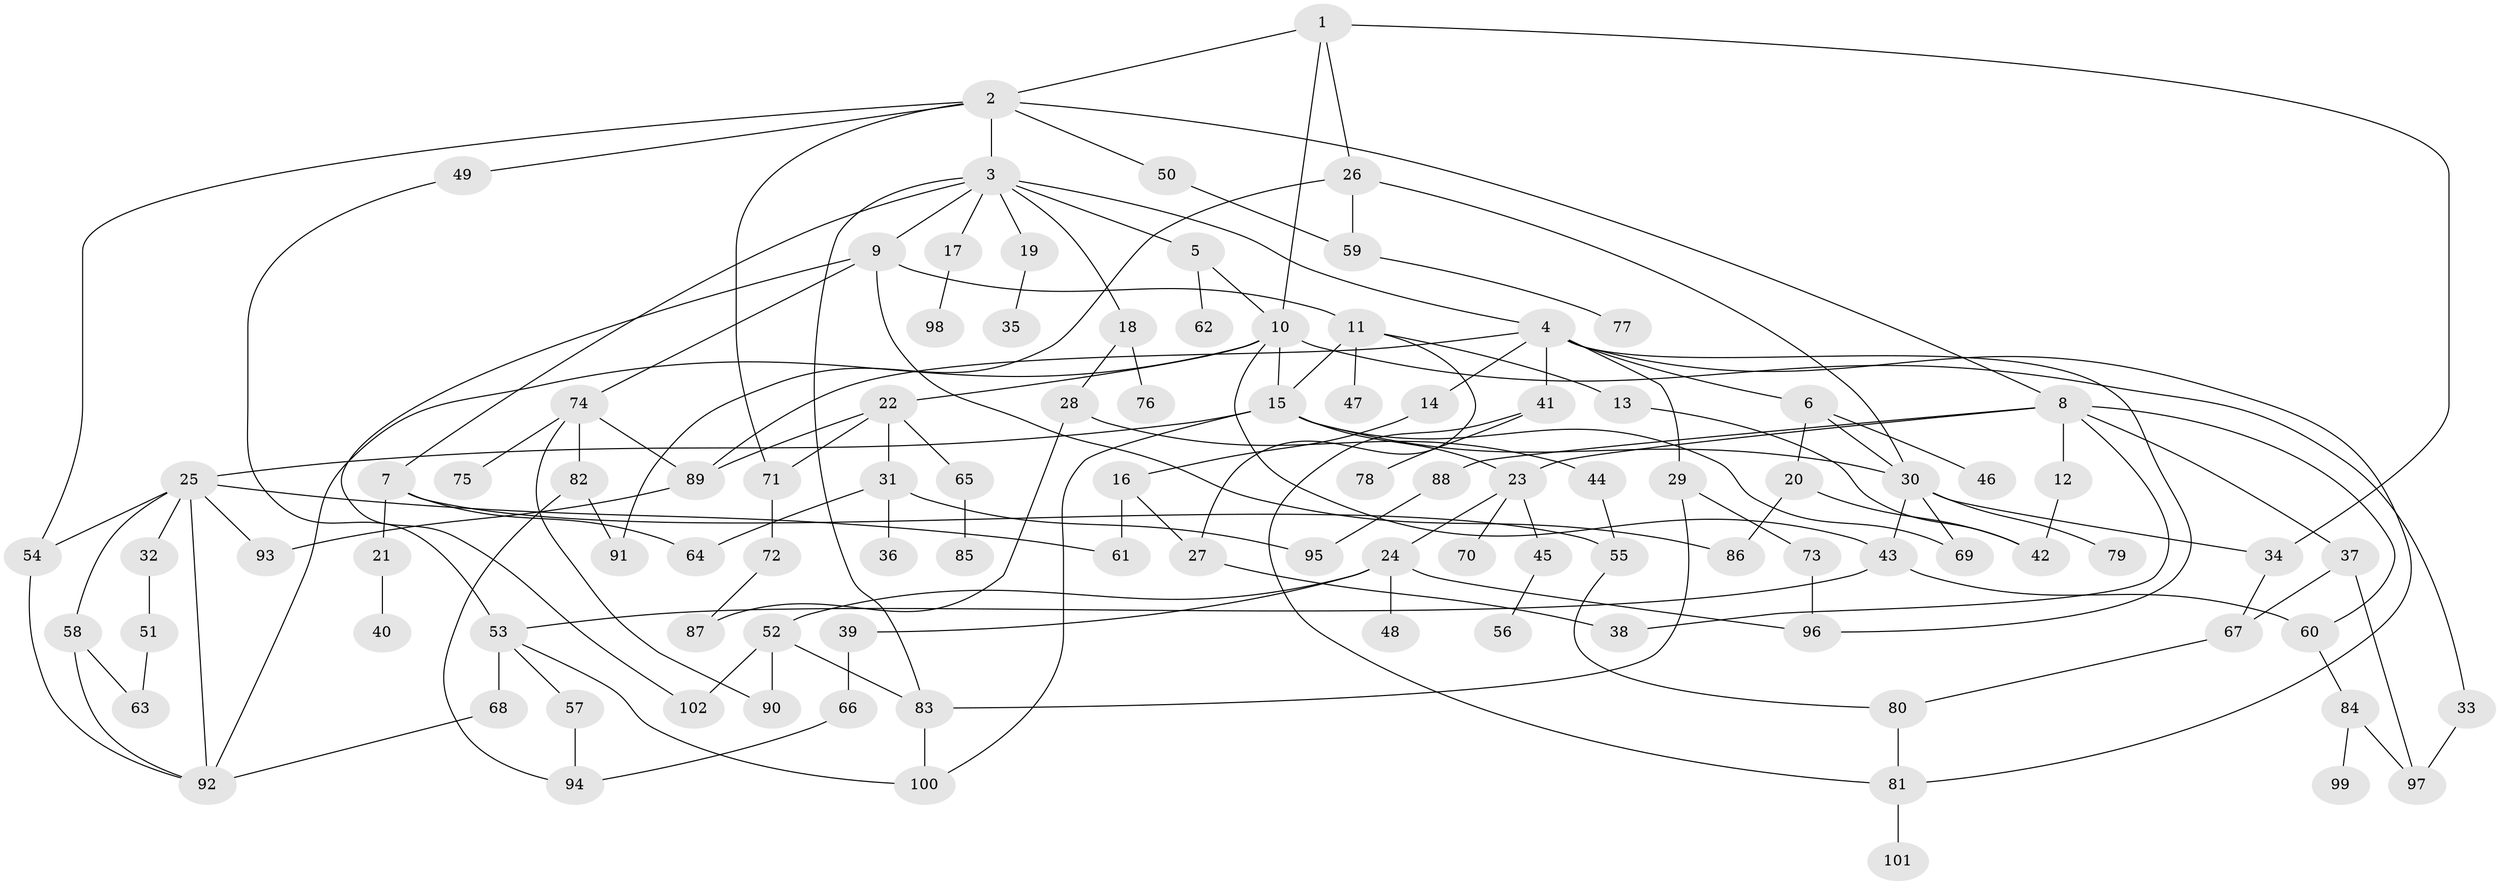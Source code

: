 // coarse degree distribution, {5: 0.1, 2: 0.275, 1: 0.325, 3: 0.075, 4: 0.15, 14: 0.025, 6: 0.025, 10: 0.025}
// Generated by graph-tools (version 1.1) at 2025/45/03/04/25 21:45:19]
// undirected, 102 vertices, 149 edges
graph export_dot {
graph [start="1"]
  node [color=gray90,style=filled];
  1;
  2;
  3;
  4;
  5;
  6;
  7;
  8;
  9;
  10;
  11;
  12;
  13;
  14;
  15;
  16;
  17;
  18;
  19;
  20;
  21;
  22;
  23;
  24;
  25;
  26;
  27;
  28;
  29;
  30;
  31;
  32;
  33;
  34;
  35;
  36;
  37;
  38;
  39;
  40;
  41;
  42;
  43;
  44;
  45;
  46;
  47;
  48;
  49;
  50;
  51;
  52;
  53;
  54;
  55;
  56;
  57;
  58;
  59;
  60;
  61;
  62;
  63;
  64;
  65;
  66;
  67;
  68;
  69;
  70;
  71;
  72;
  73;
  74;
  75;
  76;
  77;
  78;
  79;
  80;
  81;
  82;
  83;
  84;
  85;
  86;
  87;
  88;
  89;
  90;
  91;
  92;
  93;
  94;
  95;
  96;
  97;
  98;
  99;
  100;
  101;
  102;
  1 -- 2;
  1 -- 10;
  1 -- 26;
  1 -- 34;
  2 -- 3;
  2 -- 8;
  2 -- 49;
  2 -- 50;
  2 -- 71;
  2 -- 54;
  3 -- 4;
  3 -- 5;
  3 -- 7;
  3 -- 9;
  3 -- 17;
  3 -- 18;
  3 -- 19;
  3 -- 83;
  4 -- 6;
  4 -- 14;
  4 -- 29;
  4 -- 41;
  4 -- 96;
  4 -- 89;
  4 -- 81;
  5 -- 62;
  5 -- 10;
  6 -- 20;
  6 -- 46;
  6 -- 30;
  7 -- 21;
  7 -- 64;
  7 -- 55;
  8 -- 12;
  8 -- 37;
  8 -- 60;
  8 -- 88;
  8 -- 23;
  8 -- 38;
  9 -- 11;
  9 -- 74;
  9 -- 102;
  9 -- 86;
  10 -- 15;
  10 -- 22;
  10 -- 33;
  10 -- 92;
  10 -- 43;
  11 -- 13;
  11 -- 47;
  11 -- 15;
  11 -- 27;
  12 -- 42;
  13 -- 42;
  14 -- 16;
  15 -- 23;
  15 -- 25;
  15 -- 30;
  15 -- 100;
  15 -- 69;
  16 -- 27;
  16 -- 61;
  17 -- 98;
  18 -- 28;
  18 -- 76;
  19 -- 35;
  20 -- 86;
  20 -- 42;
  21 -- 40;
  22 -- 31;
  22 -- 65;
  22 -- 71;
  22 -- 89;
  23 -- 24;
  23 -- 45;
  23 -- 70;
  24 -- 39;
  24 -- 48;
  24 -- 52;
  24 -- 96;
  25 -- 32;
  25 -- 54;
  25 -- 58;
  25 -- 92;
  25 -- 61;
  25 -- 93;
  26 -- 59;
  26 -- 91;
  26 -- 30;
  27 -- 38;
  28 -- 44;
  28 -- 87;
  29 -- 73;
  29 -- 83;
  30 -- 43;
  30 -- 69;
  30 -- 79;
  30 -- 34;
  31 -- 36;
  31 -- 95;
  31 -- 64;
  32 -- 51;
  33 -- 97;
  34 -- 67;
  37 -- 67;
  37 -- 97;
  39 -- 66;
  41 -- 78;
  41 -- 81;
  43 -- 60;
  43 -- 53;
  44 -- 55;
  45 -- 56;
  49 -- 53;
  50 -- 59;
  51 -- 63;
  52 -- 90;
  52 -- 102;
  52 -- 83;
  53 -- 57;
  53 -- 68;
  53 -- 100;
  54 -- 92;
  55 -- 80;
  57 -- 94;
  58 -- 92;
  58 -- 63;
  59 -- 77;
  60 -- 84;
  65 -- 85;
  66 -- 94;
  67 -- 80;
  68 -- 92;
  71 -- 72;
  72 -- 87;
  73 -- 96;
  74 -- 75;
  74 -- 82;
  74 -- 89;
  74 -- 90;
  80 -- 81;
  81 -- 101;
  82 -- 94;
  82 -- 91;
  83 -- 100;
  84 -- 97;
  84 -- 99;
  88 -- 95;
  89 -- 93;
}

